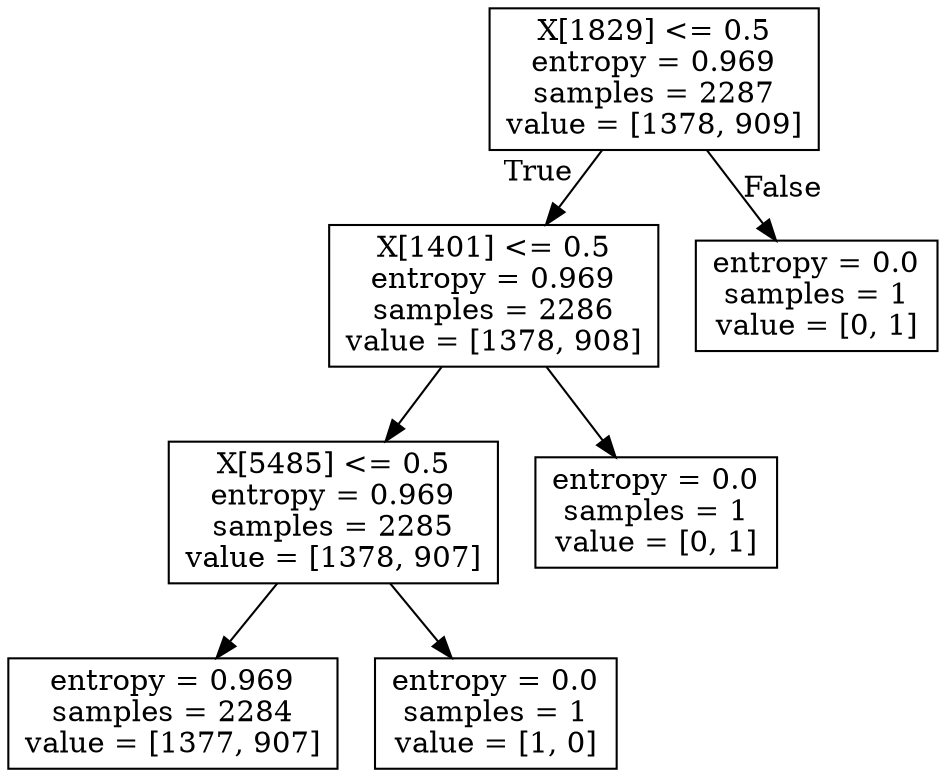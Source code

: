digraph Tree {
node [shape=box] ;
0 [label="X[1829] <= 0.5\nentropy = 0.969\nsamples = 2287\nvalue = [1378, 909]"] ;
1 [label="X[1401] <= 0.5\nentropy = 0.969\nsamples = 2286\nvalue = [1378, 908]"] ;
0 -> 1 [labeldistance=2.5, labelangle=45, headlabel="True"] ;
2 [label="X[5485] <= 0.5\nentropy = 0.969\nsamples = 2285\nvalue = [1378, 907]"] ;
1 -> 2 ;
3 [label="entropy = 0.969\nsamples = 2284\nvalue = [1377, 907]"] ;
2 -> 3 ;
4 [label="entropy = 0.0\nsamples = 1\nvalue = [1, 0]"] ;
2 -> 4 ;
5 [label="entropy = 0.0\nsamples = 1\nvalue = [0, 1]"] ;
1 -> 5 ;
6 [label="entropy = 0.0\nsamples = 1\nvalue = [0, 1]"] ;
0 -> 6 [labeldistance=2.5, labelangle=-45, headlabel="False"] ;
}